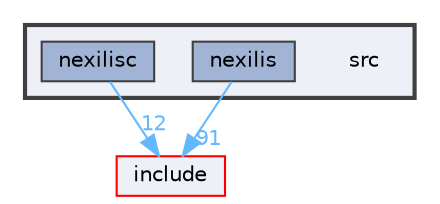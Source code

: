 digraph "src"
{
 // LATEX_PDF_SIZE
  bgcolor="transparent";
  edge [fontname=Helvetica,fontsize=10,labelfontname=Helvetica,labelfontsize=10];
  node [fontname=Helvetica,fontsize=10,shape=box,height=0.2,width=0.4];
  compound=true
  subgraph clusterdir_68267d1309a1af8e8297ef4c3efbcdba {
    graph [ bgcolor="#edf0f7", pencolor="grey25", label="", fontname=Helvetica,fontsize=10 style="filled,bold", URL="dir_68267d1309a1af8e8297ef4c3efbcdba.html",tooltip=""]
    dir_68267d1309a1af8e8297ef4c3efbcdba [shape=plaintext, label="src"];
  dir_def1bd74e9c2f20ccfd68e90a6fdaaf3 [label="nexilis", fillcolor="#a2b4d6", color="grey25", style="filled", URL="dir_def1bd74e9c2f20ccfd68e90a6fdaaf3.html",tooltip=""];
  dir_9c2b1719065701fb9bc076d6e8b72445 [label="nexilisc", fillcolor="#a2b4d6", color="grey25", style="filled", URL="dir_9c2b1719065701fb9bc076d6e8b72445.html",tooltip=""];
  }
  dir_d44c64559bbebec7f509842c48db8b23 [label="include", fillcolor="#edf0f7", color="red", style="filled", URL="dir_d44c64559bbebec7f509842c48db8b23.html",tooltip=""];
  dir_def1bd74e9c2f20ccfd68e90a6fdaaf3->dir_d44c64559bbebec7f509842c48db8b23 [headlabel="91", labeldistance=1.5 headhref="dir_000020_000013.html" href="dir_000020_000013.html" color="steelblue1" fontcolor="steelblue1"];
  dir_9c2b1719065701fb9bc076d6e8b72445->dir_d44c64559bbebec7f509842c48db8b23 [headlabel="12", labeldistance=1.5 headhref="dir_000021_000013.html" href="dir_000021_000013.html" color="steelblue1" fontcolor="steelblue1"];
}
